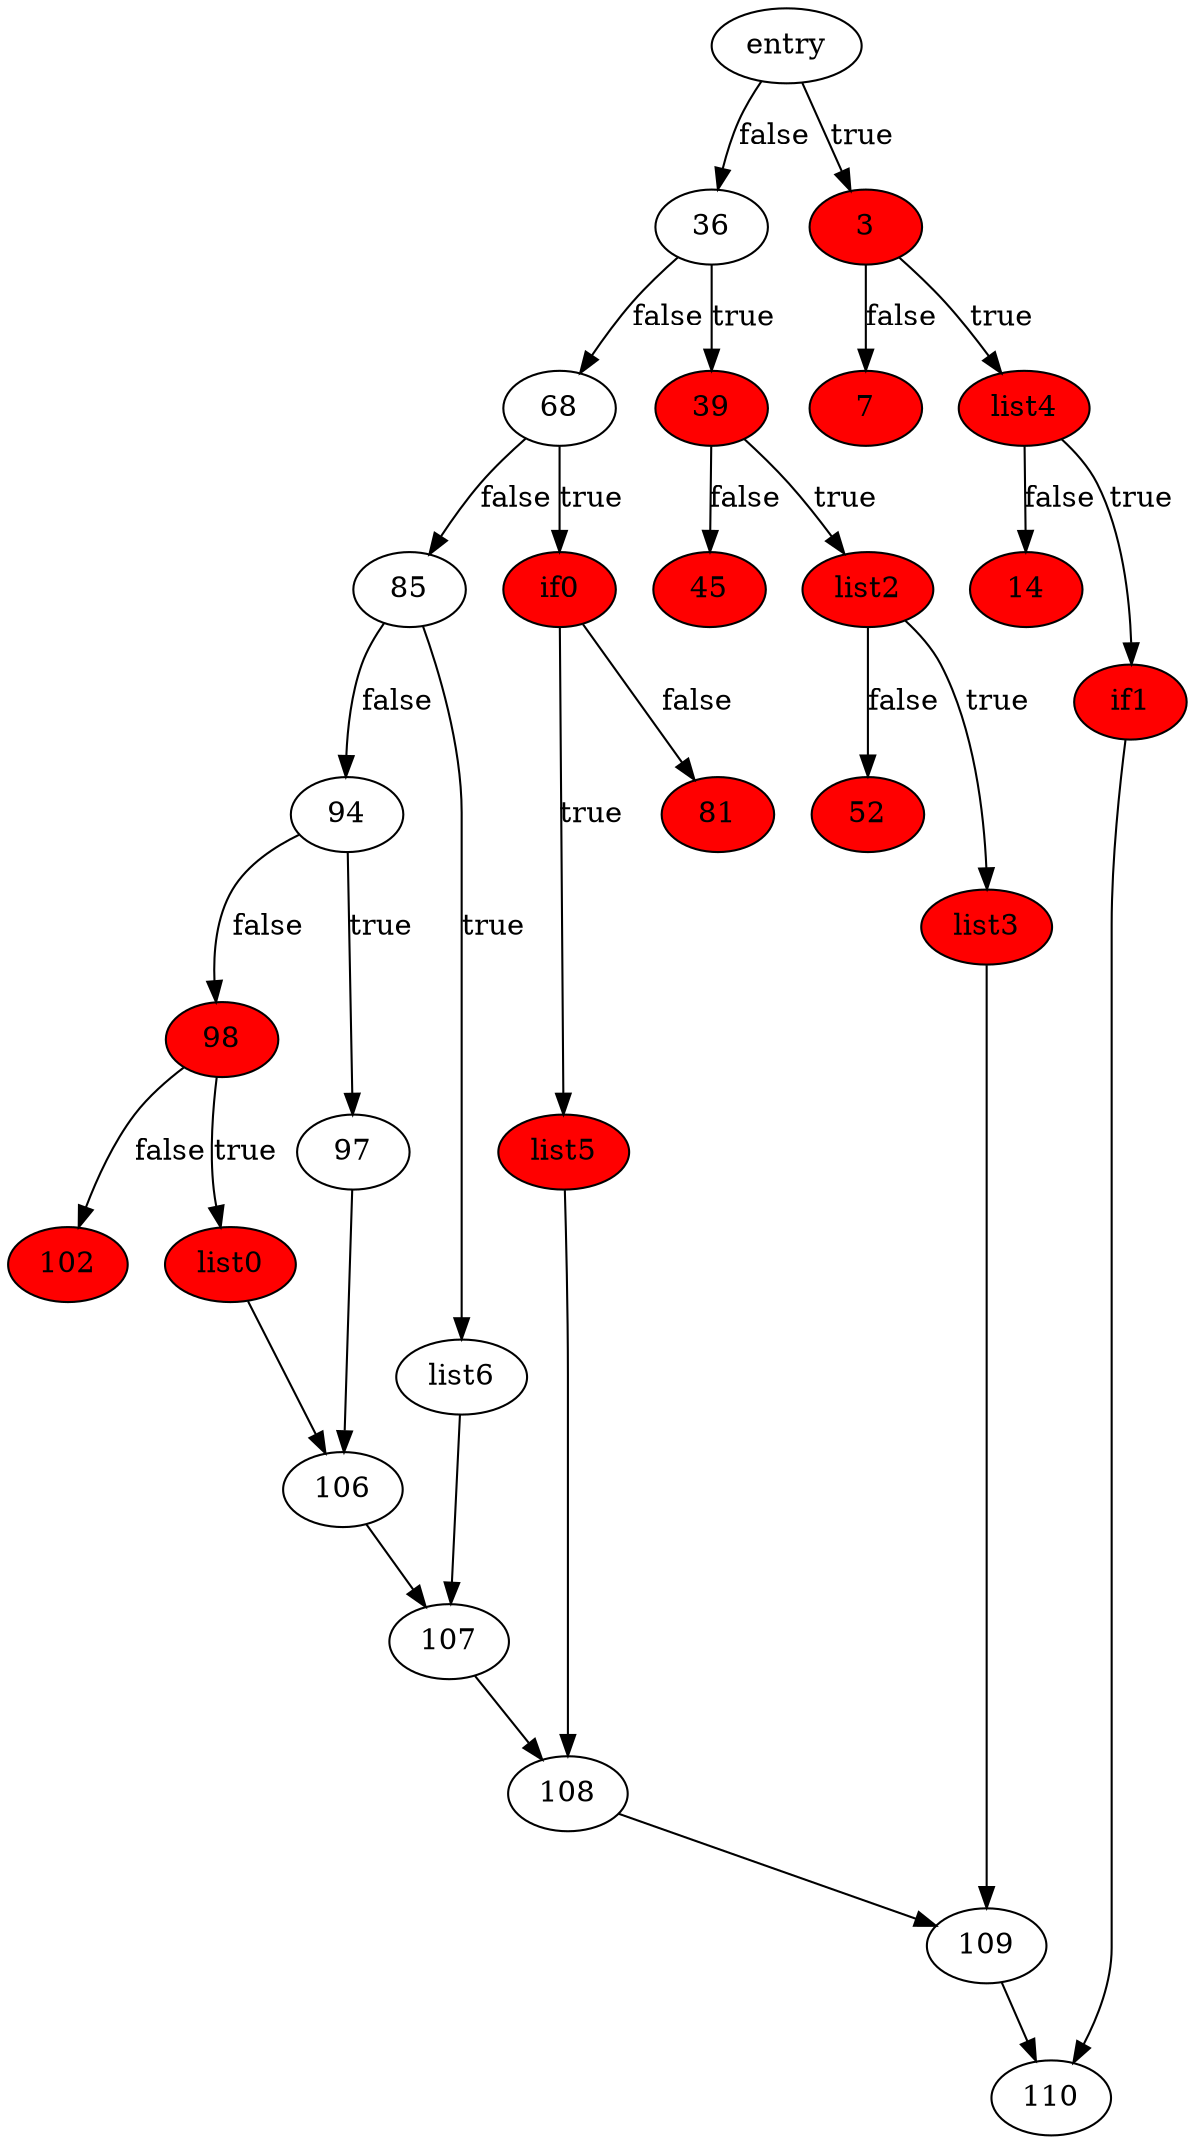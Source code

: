 digraph stmt {
	node [style="filled" fillcolor="white"]

	0->36 [label="false"];
	0->3 [label="true"];
	3->7 [label="false"];
	36->68 [label="false"];
	36->39 [label="true"];
	39->45 [label="false"];
	68->85 [label="false"];
	85->94 [label="false"];
	94->98 [label="false"];
	94->97 [label="true"];
	97->106;
	98->102 [label="false"];
	106->107;
	107->108;
	108->109;
	109->110;
	98->list0 [label="true"];
	list0->106;
	39->list2 [label="true"];
	list2->52 [label="false"];
	list2->list3 [label="true"];
	list3->109;
	3->list4 [label="true"];
	list4->14 [label="false"];
	list5->108;
	85->list6 [label="true"];
	list6->107;
	68->if0 [label="true"];
	if0->81 [label="false"];
	if0->list5 [label="true"];
	list4->if1 [label="true"];
	if1->110;
	0 [label="entry"];
	102 [fillcolor="red"];
	106;
	107;
	108;
	109;
	110;
	14 [fillcolor="red"];
	3 [fillcolor="red"];
	36;
	39 [fillcolor="red"];
	45 [fillcolor="red"];
	52 [fillcolor="red"];
	68;
	7 [fillcolor="red"];
	81 [fillcolor="red"];
	85;
	94;
	97;
	98 [fillcolor="red"];
	if0 [fillcolor="red"];
	if1 [fillcolor="red"];
	list0 [fillcolor="red"];
	list2 [fillcolor="red"];
	list3 [fillcolor="red"];
	list4 [fillcolor="red"];
	list5 [fillcolor="red"];
	list6;
}
